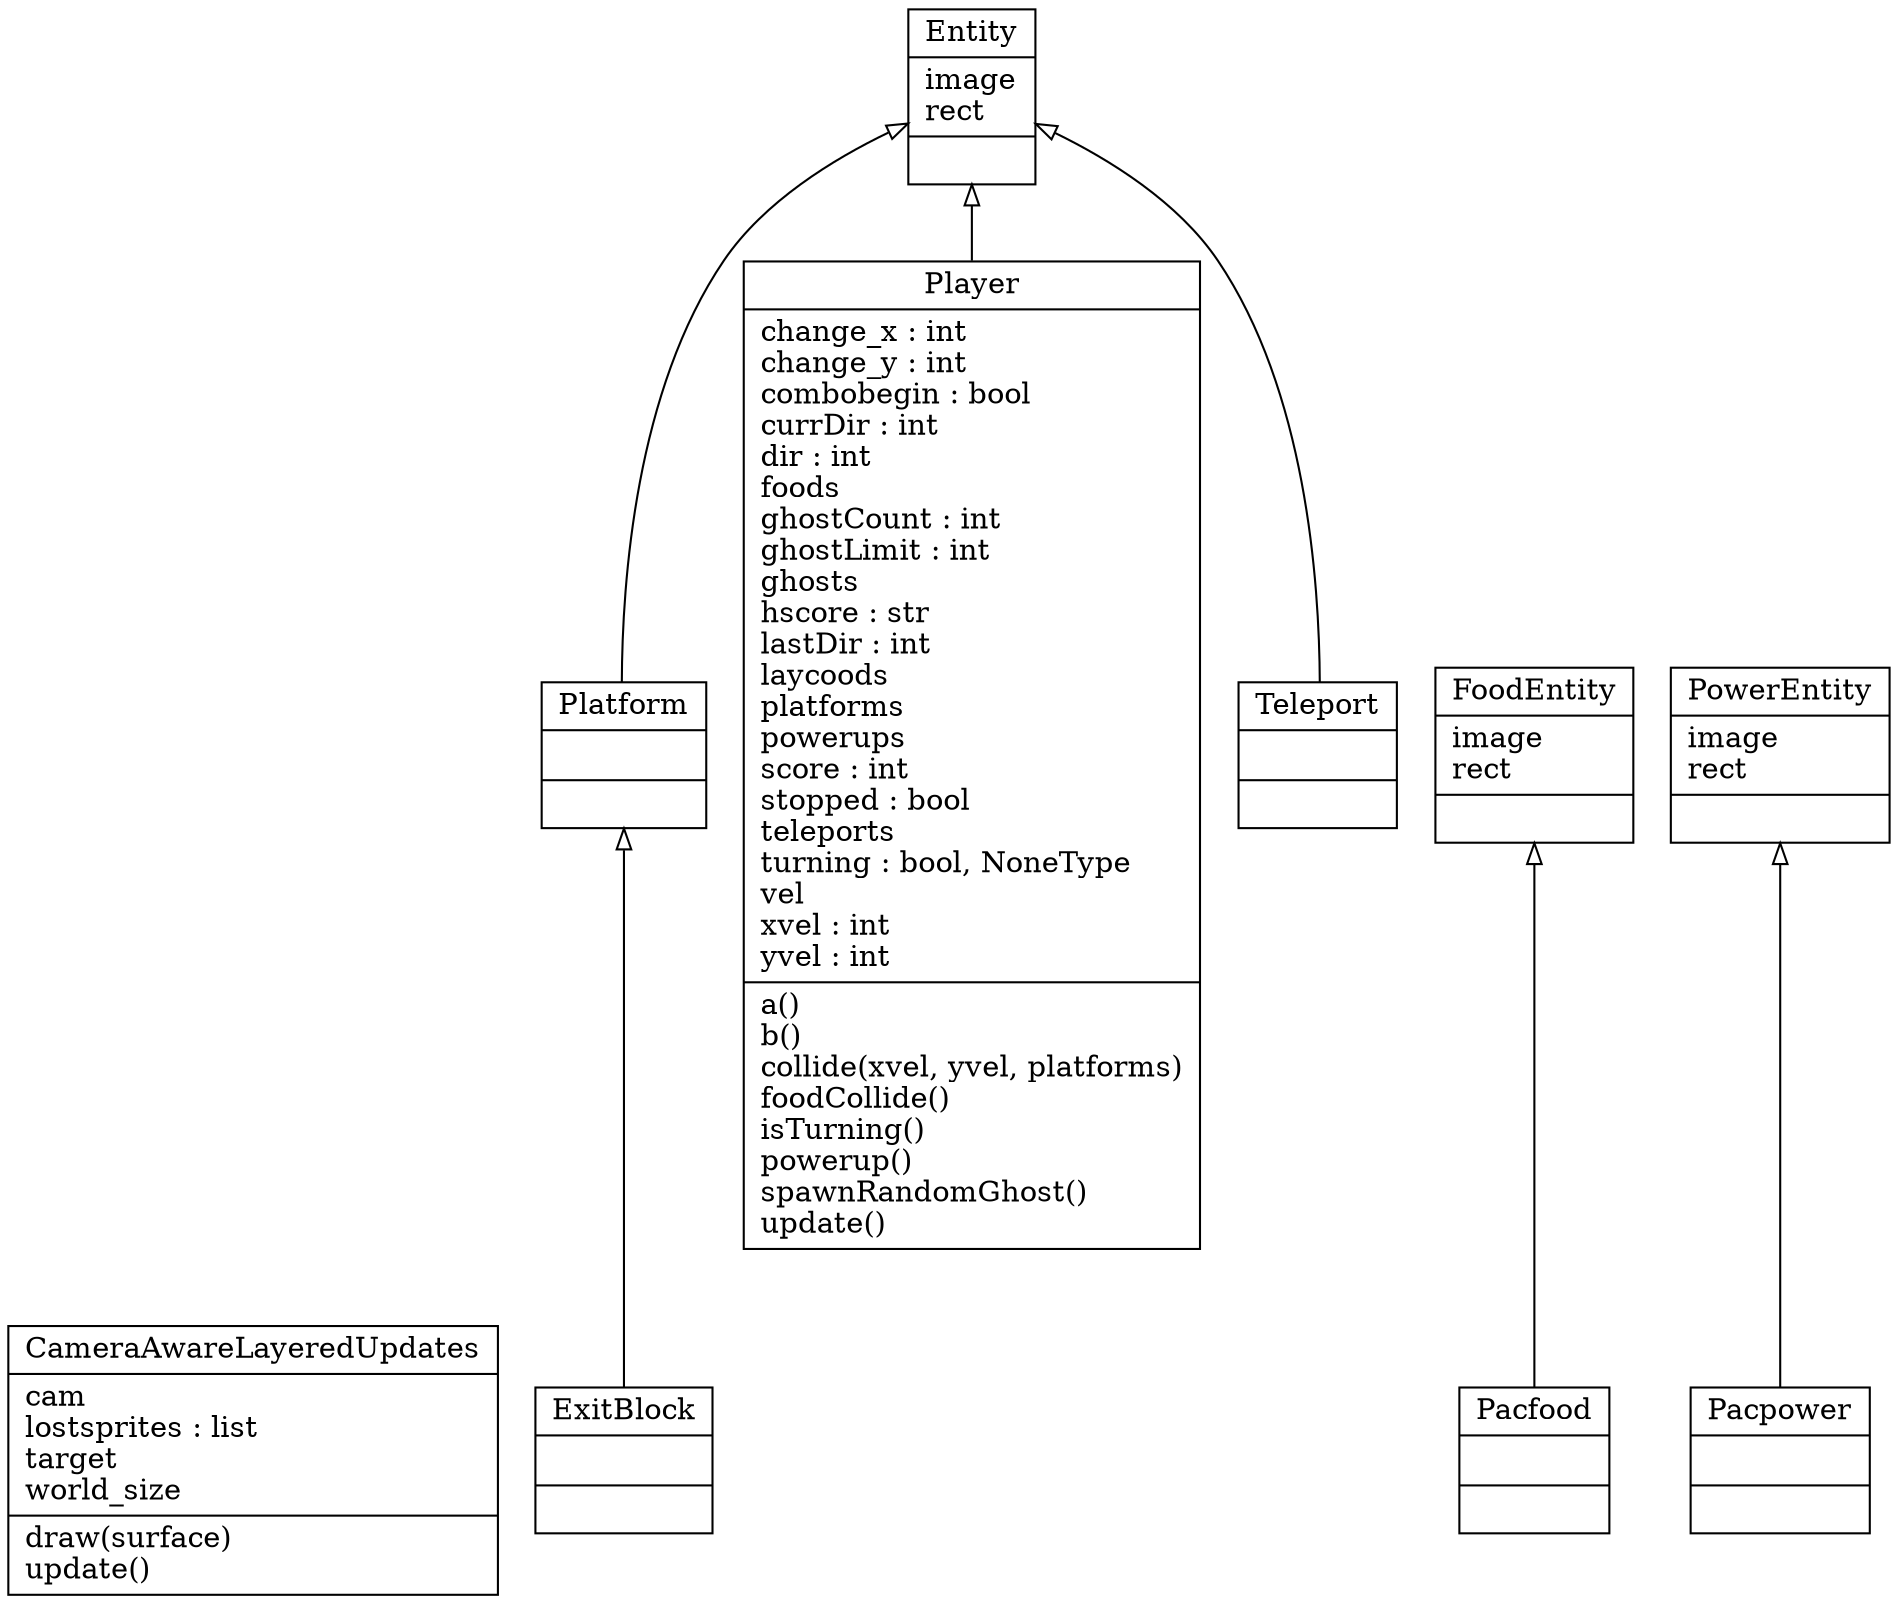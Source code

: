 digraph "classes" {
charset="utf-8"
rankdir=BT
"0" [label="{CameraAwareLayeredUpdates|cam\llostsprites : list\ltarget\lworld_size\l|draw(surface)\lupdate()\l}", shape="record"];
"1" [label="{Entity|image\lrect\l|}", shape="record"];
"2" [label="{ExitBlock|\l|}", shape="record"];
"3" [label="{FoodEntity|image\lrect\l|}", shape="record"];
"4" [label="{Pacfood|\l|}", shape="record"];
"5" [label="{Pacpower|\l|}", shape="record"];
"6" [label="{Platform|\l|}", shape="record"];
"7" [label="{Player|change_x : int\lchange_y : int\lcombobegin : bool\lcurrDir : int\ldir : int\lfoods\lghostCount : int\lghostLimit : int\lghosts\lhscore : str\llastDir : int\llaycoods\lplatforms\lpowerups\lscore : int\lstopped : bool\lteleports\lturning : bool, NoneType\lvel\lxvel : int\lyvel : int\l|a()\lb()\lcollide(xvel, yvel, platforms)\lfoodCollide()\lisTurning()\lpowerup()\lspawnRandomGhost()\lupdate()\l}", shape="record"];
"8" [label="{PowerEntity|image\lrect\l|}", shape="record"];
"9" [label="{Teleport|\l|}", shape="record"];
"2" -> "6" [arrowhead="empty", arrowtail="none"];
"4" -> "3" [arrowhead="empty", arrowtail="none"];
"5" -> "8" [arrowhead="empty", arrowtail="none"];
"6" -> "1" [arrowhead="empty", arrowtail="none"];
"7" -> "1" [arrowhead="empty", arrowtail="none"];
"9" -> "1" [arrowhead="empty", arrowtail="none"];
}
